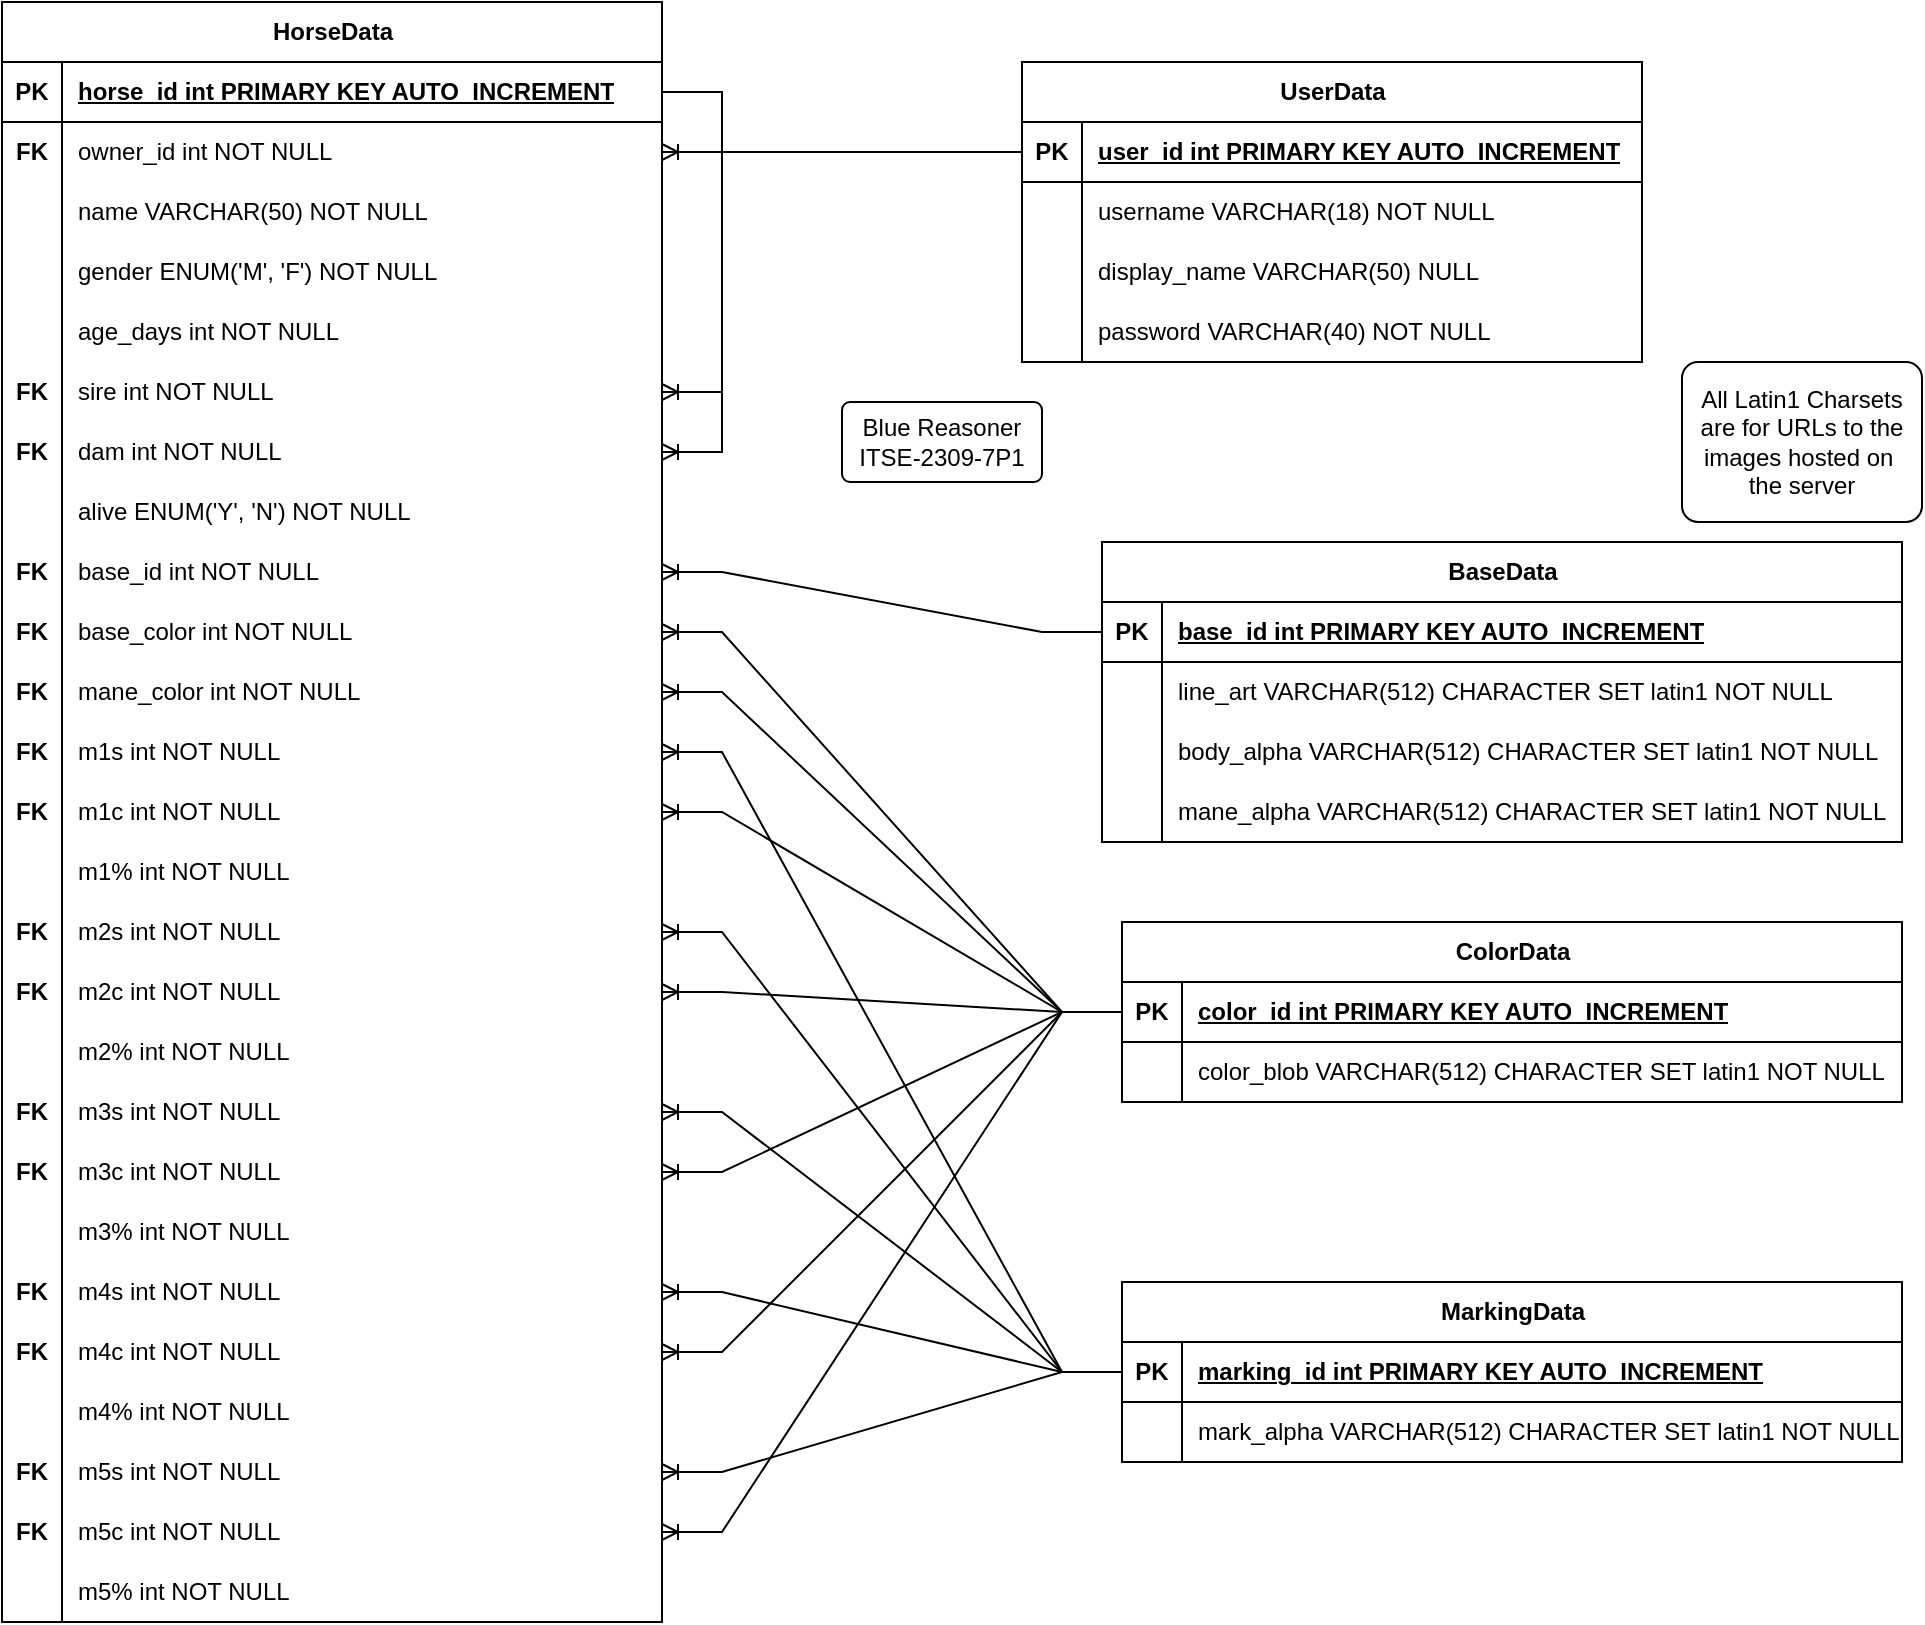 <mxfile version="26.2.10">
  <diagram id="R2lEEEUBdFMjLlhIrx00" name="Page-1">
    <mxGraphModel dx="1374" dy="1639" grid="1" gridSize="10" guides="1" tooltips="1" connect="1" arrows="1" fold="1" page="1" pageScale="1" pageWidth="1100" pageHeight="850" math="0" shadow="0" extFonts="Permanent Marker^https://fonts.googleapis.com/css?family=Permanent+Marker">
      <root>
        <mxCell id="0" />
        <mxCell id="1" parent="0" />
        <mxCell id="te6V1buCofN-hGADEPNH-1" value="UserData" style="shape=table;startSize=30;container=1;collapsible=1;childLayout=tableLayout;fixedRows=1;rowLines=0;fontStyle=1;align=center;resizeLast=1;html=1;" parent="1" vertex="1">
          <mxGeometry x="600" y="-800" width="310" height="150" as="geometry" />
        </mxCell>
        <mxCell id="te6V1buCofN-hGADEPNH-2" value="" style="shape=tableRow;horizontal=0;startSize=0;swimlaneHead=0;swimlaneBody=0;fillColor=none;collapsible=0;dropTarget=0;points=[[0,0.5],[1,0.5]];portConstraint=eastwest;top=0;left=0;right=0;bottom=1;" parent="te6V1buCofN-hGADEPNH-1" vertex="1">
          <mxGeometry y="30" width="310" height="30" as="geometry" />
        </mxCell>
        <mxCell id="te6V1buCofN-hGADEPNH-3" value="PK" style="shape=partialRectangle;connectable=0;fillColor=none;top=0;left=0;bottom=0;right=0;fontStyle=1;overflow=hidden;whiteSpace=wrap;html=1;" parent="te6V1buCofN-hGADEPNH-2" vertex="1">
          <mxGeometry width="30" height="30" as="geometry">
            <mxRectangle width="30" height="30" as="alternateBounds" />
          </mxGeometry>
        </mxCell>
        <mxCell id="te6V1buCofN-hGADEPNH-4" value="user_id int PRIMARY KEY AUTO_INCREMENT" style="shape=partialRectangle;connectable=0;fillColor=none;top=0;left=0;bottom=0;right=0;align=left;spacingLeft=6;fontStyle=5;overflow=hidden;whiteSpace=wrap;html=1;" parent="te6V1buCofN-hGADEPNH-2" vertex="1">
          <mxGeometry x="30" width="280" height="30" as="geometry">
            <mxRectangle width="280" height="30" as="alternateBounds" />
          </mxGeometry>
        </mxCell>
        <mxCell id="te6V1buCofN-hGADEPNH-8" value="" style="shape=tableRow;horizontal=0;startSize=0;swimlaneHead=0;swimlaneBody=0;fillColor=none;collapsible=0;dropTarget=0;points=[[0,0.5],[1,0.5]];portConstraint=eastwest;top=0;left=0;right=0;bottom=0;" parent="te6V1buCofN-hGADEPNH-1" vertex="1">
          <mxGeometry y="60" width="310" height="30" as="geometry" />
        </mxCell>
        <mxCell id="te6V1buCofN-hGADEPNH-9" value="" style="shape=partialRectangle;connectable=0;fillColor=none;top=0;left=0;bottom=0;right=0;editable=1;overflow=hidden;whiteSpace=wrap;html=1;" parent="te6V1buCofN-hGADEPNH-8" vertex="1">
          <mxGeometry width="30" height="30" as="geometry">
            <mxRectangle width="30" height="30" as="alternateBounds" />
          </mxGeometry>
        </mxCell>
        <mxCell id="te6V1buCofN-hGADEPNH-10" value="username VARCHAR(18) NOT NULL" style="shape=partialRectangle;connectable=0;fillColor=none;top=0;left=0;bottom=0;right=0;align=left;spacingLeft=6;overflow=hidden;whiteSpace=wrap;html=1;" parent="te6V1buCofN-hGADEPNH-8" vertex="1">
          <mxGeometry x="30" width="280" height="30" as="geometry">
            <mxRectangle width="280" height="30" as="alternateBounds" />
          </mxGeometry>
        </mxCell>
        <mxCell id="te6V1buCofN-hGADEPNH-5" value="" style="shape=tableRow;horizontal=0;startSize=0;swimlaneHead=0;swimlaneBody=0;fillColor=none;collapsible=0;dropTarget=0;points=[[0,0.5],[1,0.5]];portConstraint=eastwest;top=0;left=0;right=0;bottom=0;" parent="te6V1buCofN-hGADEPNH-1" vertex="1">
          <mxGeometry y="90" width="310" height="30" as="geometry" />
        </mxCell>
        <mxCell id="te6V1buCofN-hGADEPNH-6" value="" style="shape=partialRectangle;connectable=0;fillColor=none;top=0;left=0;bottom=0;right=0;editable=1;overflow=hidden;whiteSpace=wrap;html=1;" parent="te6V1buCofN-hGADEPNH-5" vertex="1">
          <mxGeometry width="30" height="30" as="geometry">
            <mxRectangle width="30" height="30" as="alternateBounds" />
          </mxGeometry>
        </mxCell>
        <mxCell id="te6V1buCofN-hGADEPNH-7" value="display_name VARCHAR(50) NULL" style="shape=partialRectangle;connectable=0;fillColor=none;top=0;left=0;bottom=0;right=0;align=left;spacingLeft=6;overflow=hidden;whiteSpace=wrap;html=1;" parent="te6V1buCofN-hGADEPNH-5" vertex="1">
          <mxGeometry x="30" width="280" height="30" as="geometry">
            <mxRectangle width="280" height="30" as="alternateBounds" />
          </mxGeometry>
        </mxCell>
        <mxCell id="te6V1buCofN-hGADEPNH-11" value="" style="shape=tableRow;horizontal=0;startSize=0;swimlaneHead=0;swimlaneBody=0;fillColor=none;collapsible=0;dropTarget=0;points=[[0,0.5],[1,0.5]];portConstraint=eastwest;top=0;left=0;right=0;bottom=0;" parent="te6V1buCofN-hGADEPNH-1" vertex="1">
          <mxGeometry y="120" width="310" height="30" as="geometry" />
        </mxCell>
        <mxCell id="te6V1buCofN-hGADEPNH-12" value="" style="shape=partialRectangle;connectable=0;fillColor=none;top=0;left=0;bottom=0;right=0;editable=1;overflow=hidden;whiteSpace=wrap;html=1;" parent="te6V1buCofN-hGADEPNH-11" vertex="1">
          <mxGeometry width="30" height="30" as="geometry">
            <mxRectangle width="30" height="30" as="alternateBounds" />
          </mxGeometry>
        </mxCell>
        <mxCell id="te6V1buCofN-hGADEPNH-13" value="password VARCHAR(40) NOT NULL" style="shape=partialRectangle;connectable=0;fillColor=none;top=0;left=0;bottom=0;right=0;align=left;spacingLeft=6;overflow=hidden;whiteSpace=wrap;html=1;" parent="te6V1buCofN-hGADEPNH-11" vertex="1">
          <mxGeometry x="30" width="280" height="30" as="geometry">
            <mxRectangle width="280" height="30" as="alternateBounds" />
          </mxGeometry>
        </mxCell>
        <mxCell id="Zvi6q5KNa7sPgBDBQoWv-1" value="HorseData" style="shape=table;startSize=30;container=1;collapsible=1;childLayout=tableLayout;fixedRows=1;rowLines=0;fontStyle=1;align=center;resizeLast=1;html=1;" parent="1" vertex="1">
          <mxGeometry x="90" y="-830" width="330" height="810" as="geometry" />
        </mxCell>
        <mxCell id="Zvi6q5KNa7sPgBDBQoWv-2" value="" style="shape=tableRow;horizontal=0;startSize=0;swimlaneHead=0;swimlaneBody=0;fillColor=none;collapsible=0;dropTarget=0;points=[[0,0.5],[1,0.5]];portConstraint=eastwest;top=0;left=0;right=0;bottom=1;" parent="Zvi6q5KNa7sPgBDBQoWv-1" vertex="1">
          <mxGeometry y="30" width="330" height="30" as="geometry" />
        </mxCell>
        <mxCell id="Zvi6q5KNa7sPgBDBQoWv-3" value="PK" style="shape=partialRectangle;connectable=0;fillColor=none;top=0;left=0;bottom=0;right=0;fontStyle=1;overflow=hidden;whiteSpace=wrap;html=1;" parent="Zvi6q5KNa7sPgBDBQoWv-2" vertex="1">
          <mxGeometry width="30" height="30" as="geometry">
            <mxRectangle width="30" height="30" as="alternateBounds" />
          </mxGeometry>
        </mxCell>
        <mxCell id="Zvi6q5KNa7sPgBDBQoWv-4" value="horse_id int PRIMARY KEY AUTO_INCREMENT" style="shape=partialRectangle;connectable=0;fillColor=none;top=0;left=0;bottom=0;right=0;align=left;spacingLeft=6;fontStyle=5;overflow=hidden;whiteSpace=wrap;html=1;" parent="Zvi6q5KNa7sPgBDBQoWv-2" vertex="1">
          <mxGeometry x="30" width="300" height="30" as="geometry">
            <mxRectangle width="300" height="30" as="alternateBounds" />
          </mxGeometry>
        </mxCell>
        <mxCell id="Zvi6q5KNa7sPgBDBQoWv-5" value="" style="shape=tableRow;horizontal=0;startSize=0;swimlaneHead=0;swimlaneBody=0;fillColor=none;collapsible=0;dropTarget=0;points=[[0,0.5],[1,0.5]];portConstraint=eastwest;top=0;left=0;right=0;bottom=0;" parent="Zvi6q5KNa7sPgBDBQoWv-1" vertex="1">
          <mxGeometry y="60" width="330" height="30" as="geometry" />
        </mxCell>
        <mxCell id="Zvi6q5KNa7sPgBDBQoWv-6" value="FK" style="shape=partialRectangle;connectable=0;fillColor=none;top=0;left=0;bottom=0;right=0;editable=1;overflow=hidden;whiteSpace=wrap;html=1;fontStyle=1" parent="Zvi6q5KNa7sPgBDBQoWv-5" vertex="1">
          <mxGeometry width="30" height="30" as="geometry">
            <mxRectangle width="30" height="30" as="alternateBounds" />
          </mxGeometry>
        </mxCell>
        <mxCell id="Zvi6q5KNa7sPgBDBQoWv-7" value="owner_id int NOT NULL" style="shape=partialRectangle;connectable=0;fillColor=none;top=0;left=0;bottom=0;right=0;align=left;spacingLeft=6;overflow=hidden;whiteSpace=wrap;html=1;" parent="Zvi6q5KNa7sPgBDBQoWv-5" vertex="1">
          <mxGeometry x="30" width="300" height="30" as="geometry">
            <mxRectangle width="300" height="30" as="alternateBounds" />
          </mxGeometry>
        </mxCell>
        <mxCell id="Zvi6q5KNa7sPgBDBQoWv-8" value="" style="shape=tableRow;horizontal=0;startSize=0;swimlaneHead=0;swimlaneBody=0;fillColor=none;collapsible=0;dropTarget=0;points=[[0,0.5],[1,0.5]];portConstraint=eastwest;top=0;left=0;right=0;bottom=0;" parent="Zvi6q5KNa7sPgBDBQoWv-1" vertex="1">
          <mxGeometry y="90" width="330" height="30" as="geometry" />
        </mxCell>
        <mxCell id="Zvi6q5KNa7sPgBDBQoWv-9" value="" style="shape=partialRectangle;connectable=0;fillColor=none;top=0;left=0;bottom=0;right=0;editable=1;overflow=hidden;whiteSpace=wrap;html=1;fontStyle=1" parent="Zvi6q5KNa7sPgBDBQoWv-8" vertex="1">
          <mxGeometry width="30" height="30" as="geometry">
            <mxRectangle width="30" height="30" as="alternateBounds" />
          </mxGeometry>
        </mxCell>
        <mxCell id="Zvi6q5KNa7sPgBDBQoWv-10" value="name VARCHAR(50) NOT NULL" style="shape=partialRectangle;connectable=0;fillColor=none;top=0;left=0;bottom=0;right=0;align=left;spacingLeft=6;overflow=hidden;whiteSpace=wrap;html=1;" parent="Zvi6q5KNa7sPgBDBQoWv-8" vertex="1">
          <mxGeometry x="30" width="300" height="30" as="geometry">
            <mxRectangle width="300" height="30" as="alternateBounds" />
          </mxGeometry>
        </mxCell>
        <mxCell id="Zvi6q5KNa7sPgBDBQoWv-11" value="" style="shape=tableRow;horizontal=0;startSize=0;swimlaneHead=0;swimlaneBody=0;fillColor=none;collapsible=0;dropTarget=0;points=[[0,0.5],[1,0.5]];portConstraint=eastwest;top=0;left=0;right=0;bottom=0;" parent="Zvi6q5KNa7sPgBDBQoWv-1" vertex="1">
          <mxGeometry y="120" width="330" height="30" as="geometry" />
        </mxCell>
        <mxCell id="Zvi6q5KNa7sPgBDBQoWv-12" value="" style="shape=partialRectangle;connectable=0;fillColor=none;top=0;left=0;bottom=0;right=0;editable=1;overflow=hidden;whiteSpace=wrap;html=1;fontStyle=1" parent="Zvi6q5KNa7sPgBDBQoWv-11" vertex="1">
          <mxGeometry width="30" height="30" as="geometry">
            <mxRectangle width="30" height="30" as="alternateBounds" />
          </mxGeometry>
        </mxCell>
        <mxCell id="Zvi6q5KNa7sPgBDBQoWv-13" value="gender ENUM(&#39;M&#39;, &#39;F&#39;) NOT NULL" style="shape=partialRectangle;connectable=0;fillColor=none;top=0;left=0;bottom=0;right=0;align=left;spacingLeft=6;overflow=hidden;whiteSpace=wrap;html=1;" parent="Zvi6q5KNa7sPgBDBQoWv-11" vertex="1">
          <mxGeometry x="30" width="300" height="30" as="geometry">
            <mxRectangle width="300" height="30" as="alternateBounds" />
          </mxGeometry>
        </mxCell>
        <mxCell id="Zvi6q5KNa7sPgBDBQoWv-67" value="" style="shape=tableRow;horizontal=0;startSize=0;swimlaneHead=0;swimlaneBody=0;fillColor=none;collapsible=0;dropTarget=0;points=[[0,0.5],[1,0.5]];portConstraint=eastwest;top=0;left=0;right=0;bottom=0;" parent="Zvi6q5KNa7sPgBDBQoWv-1" vertex="1">
          <mxGeometry y="150" width="330" height="30" as="geometry" />
        </mxCell>
        <mxCell id="Zvi6q5KNa7sPgBDBQoWv-68" value="" style="shape=partialRectangle;connectable=0;fillColor=none;top=0;left=0;bottom=0;right=0;editable=1;overflow=hidden;whiteSpace=wrap;html=1;fontStyle=1" parent="Zvi6q5KNa7sPgBDBQoWv-67" vertex="1">
          <mxGeometry width="30" height="30" as="geometry">
            <mxRectangle width="30" height="30" as="alternateBounds" />
          </mxGeometry>
        </mxCell>
        <mxCell id="Zvi6q5KNa7sPgBDBQoWv-69" value="age_days int NOT NULL" style="shape=partialRectangle;connectable=0;fillColor=none;top=0;left=0;bottom=0;right=0;align=left;spacingLeft=6;overflow=hidden;whiteSpace=wrap;html=1;" parent="Zvi6q5KNa7sPgBDBQoWv-67" vertex="1">
          <mxGeometry x="30" width="300" height="30" as="geometry">
            <mxRectangle width="300" height="30" as="alternateBounds" />
          </mxGeometry>
        </mxCell>
        <mxCell id="Zvi6q5KNa7sPgBDBQoWv-70" value="" style="shape=tableRow;horizontal=0;startSize=0;swimlaneHead=0;swimlaneBody=0;fillColor=none;collapsible=0;dropTarget=0;points=[[0,0.5],[1,0.5]];portConstraint=eastwest;top=0;left=0;right=0;bottom=0;" parent="Zvi6q5KNa7sPgBDBQoWv-1" vertex="1">
          <mxGeometry y="180" width="330" height="30" as="geometry" />
        </mxCell>
        <mxCell id="Zvi6q5KNa7sPgBDBQoWv-71" value="FK" style="shape=partialRectangle;connectable=0;fillColor=none;top=0;left=0;bottom=0;right=0;editable=1;overflow=hidden;whiteSpace=wrap;html=1;fontStyle=1" parent="Zvi6q5KNa7sPgBDBQoWv-70" vertex="1">
          <mxGeometry width="30" height="30" as="geometry">
            <mxRectangle width="30" height="30" as="alternateBounds" />
          </mxGeometry>
        </mxCell>
        <mxCell id="Zvi6q5KNa7sPgBDBQoWv-72" value="sire int NOT NULL" style="shape=partialRectangle;connectable=0;fillColor=none;top=0;left=0;bottom=0;right=0;align=left;spacingLeft=6;overflow=hidden;whiteSpace=wrap;html=1;" parent="Zvi6q5KNa7sPgBDBQoWv-70" vertex="1">
          <mxGeometry x="30" width="300" height="30" as="geometry">
            <mxRectangle width="300" height="30" as="alternateBounds" />
          </mxGeometry>
        </mxCell>
        <mxCell id="Zvi6q5KNa7sPgBDBQoWv-73" value="" style="shape=tableRow;horizontal=0;startSize=0;swimlaneHead=0;swimlaneBody=0;fillColor=none;collapsible=0;dropTarget=0;points=[[0,0.5],[1,0.5]];portConstraint=eastwest;top=0;left=0;right=0;bottom=0;" parent="Zvi6q5KNa7sPgBDBQoWv-1" vertex="1">
          <mxGeometry y="210" width="330" height="30" as="geometry" />
        </mxCell>
        <mxCell id="Zvi6q5KNa7sPgBDBQoWv-74" value="FK" style="shape=partialRectangle;connectable=0;fillColor=none;top=0;left=0;bottom=0;right=0;editable=1;overflow=hidden;whiteSpace=wrap;html=1;fontStyle=1" parent="Zvi6q5KNa7sPgBDBQoWv-73" vertex="1">
          <mxGeometry width="30" height="30" as="geometry">
            <mxRectangle width="30" height="30" as="alternateBounds" />
          </mxGeometry>
        </mxCell>
        <mxCell id="Zvi6q5KNa7sPgBDBQoWv-75" value="dam int NOT NULL" style="shape=partialRectangle;connectable=0;fillColor=none;top=0;left=0;bottom=0;right=0;align=left;spacingLeft=6;overflow=hidden;whiteSpace=wrap;html=1;" parent="Zvi6q5KNa7sPgBDBQoWv-73" vertex="1">
          <mxGeometry x="30" width="300" height="30" as="geometry">
            <mxRectangle width="300" height="30" as="alternateBounds" />
          </mxGeometry>
        </mxCell>
        <mxCell id="Zvi6q5KNa7sPgBDBQoWv-76" value="" style="shape=tableRow;horizontal=0;startSize=0;swimlaneHead=0;swimlaneBody=0;fillColor=none;collapsible=0;dropTarget=0;points=[[0,0.5],[1,0.5]];portConstraint=eastwest;top=0;left=0;right=0;bottom=0;" parent="Zvi6q5KNa7sPgBDBQoWv-1" vertex="1">
          <mxGeometry y="240" width="330" height="30" as="geometry" />
        </mxCell>
        <mxCell id="Zvi6q5KNa7sPgBDBQoWv-77" value="" style="shape=partialRectangle;connectable=0;fillColor=none;top=0;left=0;bottom=0;right=0;editable=1;overflow=hidden;whiteSpace=wrap;html=1;fontStyle=1" parent="Zvi6q5KNa7sPgBDBQoWv-76" vertex="1">
          <mxGeometry width="30" height="30" as="geometry">
            <mxRectangle width="30" height="30" as="alternateBounds" />
          </mxGeometry>
        </mxCell>
        <mxCell id="Zvi6q5KNa7sPgBDBQoWv-78" value="alive ENUM(&#39;Y&#39;, &#39;N&#39;) NOT NULL" style="shape=partialRectangle;connectable=0;fillColor=none;top=0;left=0;bottom=0;right=0;align=left;spacingLeft=6;overflow=hidden;whiteSpace=wrap;html=1;" parent="Zvi6q5KNa7sPgBDBQoWv-76" vertex="1">
          <mxGeometry x="30" width="300" height="30" as="geometry">
            <mxRectangle width="300" height="30" as="alternateBounds" />
          </mxGeometry>
        </mxCell>
        <mxCell id="Zvi6q5KNa7sPgBDBQoWv-79" value="" style="shape=tableRow;horizontal=0;startSize=0;swimlaneHead=0;swimlaneBody=0;fillColor=none;collapsible=0;dropTarget=0;points=[[0,0.5],[1,0.5]];portConstraint=eastwest;top=0;left=0;right=0;bottom=0;" parent="Zvi6q5KNa7sPgBDBQoWv-1" vertex="1">
          <mxGeometry y="270" width="330" height="30" as="geometry" />
        </mxCell>
        <mxCell id="Zvi6q5KNa7sPgBDBQoWv-80" value="FK" style="shape=partialRectangle;connectable=0;fillColor=none;top=0;left=0;bottom=0;right=0;editable=1;overflow=hidden;whiteSpace=wrap;html=1;fontStyle=1" parent="Zvi6q5KNa7sPgBDBQoWv-79" vertex="1">
          <mxGeometry width="30" height="30" as="geometry">
            <mxRectangle width="30" height="30" as="alternateBounds" />
          </mxGeometry>
        </mxCell>
        <mxCell id="Zvi6q5KNa7sPgBDBQoWv-81" value="base_id int NOT NULL" style="shape=partialRectangle;connectable=0;fillColor=none;top=0;left=0;bottom=0;right=0;align=left;spacingLeft=6;overflow=hidden;whiteSpace=wrap;html=1;" parent="Zvi6q5KNa7sPgBDBQoWv-79" vertex="1">
          <mxGeometry x="30" width="300" height="30" as="geometry">
            <mxRectangle width="300" height="30" as="alternateBounds" />
          </mxGeometry>
        </mxCell>
        <mxCell id="Zvi6q5KNa7sPgBDBQoWv-82" value="" style="shape=tableRow;horizontal=0;startSize=0;swimlaneHead=0;swimlaneBody=0;fillColor=none;collapsible=0;dropTarget=0;points=[[0,0.5],[1,0.5]];portConstraint=eastwest;top=0;left=0;right=0;bottom=0;" parent="Zvi6q5KNa7sPgBDBQoWv-1" vertex="1">
          <mxGeometry y="300" width="330" height="30" as="geometry" />
        </mxCell>
        <mxCell id="Zvi6q5KNa7sPgBDBQoWv-83" value="FK" style="shape=partialRectangle;connectable=0;fillColor=none;top=0;left=0;bottom=0;right=0;editable=1;overflow=hidden;whiteSpace=wrap;html=1;fontStyle=1" parent="Zvi6q5KNa7sPgBDBQoWv-82" vertex="1">
          <mxGeometry width="30" height="30" as="geometry">
            <mxRectangle width="30" height="30" as="alternateBounds" />
          </mxGeometry>
        </mxCell>
        <mxCell id="Zvi6q5KNa7sPgBDBQoWv-84" value="base_color int NOT NULL" style="shape=partialRectangle;connectable=0;fillColor=none;top=0;left=0;bottom=0;right=0;align=left;spacingLeft=6;overflow=hidden;whiteSpace=wrap;html=1;" parent="Zvi6q5KNa7sPgBDBQoWv-82" vertex="1">
          <mxGeometry x="30" width="300" height="30" as="geometry">
            <mxRectangle width="300" height="30" as="alternateBounds" />
          </mxGeometry>
        </mxCell>
        <mxCell id="Zvi6q5KNa7sPgBDBQoWv-85" value="" style="shape=tableRow;horizontal=0;startSize=0;swimlaneHead=0;swimlaneBody=0;fillColor=none;collapsible=0;dropTarget=0;points=[[0,0.5],[1,0.5]];portConstraint=eastwest;top=0;left=0;right=0;bottom=0;" parent="Zvi6q5KNa7sPgBDBQoWv-1" vertex="1">
          <mxGeometry y="330" width="330" height="30" as="geometry" />
        </mxCell>
        <mxCell id="Zvi6q5KNa7sPgBDBQoWv-86" value="FK" style="shape=partialRectangle;connectable=0;fillColor=none;top=0;left=0;bottom=0;right=0;editable=1;overflow=hidden;whiteSpace=wrap;html=1;fontStyle=1" parent="Zvi6q5KNa7sPgBDBQoWv-85" vertex="1">
          <mxGeometry width="30" height="30" as="geometry">
            <mxRectangle width="30" height="30" as="alternateBounds" />
          </mxGeometry>
        </mxCell>
        <mxCell id="Zvi6q5KNa7sPgBDBQoWv-87" value="mane_color int NOT NULL" style="shape=partialRectangle;connectable=0;fillColor=none;top=0;left=0;bottom=0;right=0;align=left;spacingLeft=6;overflow=hidden;whiteSpace=wrap;html=1;" parent="Zvi6q5KNa7sPgBDBQoWv-85" vertex="1">
          <mxGeometry x="30" width="300" height="30" as="geometry">
            <mxRectangle width="300" height="30" as="alternateBounds" />
          </mxGeometry>
        </mxCell>
        <mxCell id="Zvi6q5KNa7sPgBDBQoWv-88" value="" style="shape=tableRow;horizontal=0;startSize=0;swimlaneHead=0;swimlaneBody=0;fillColor=none;collapsible=0;dropTarget=0;points=[[0,0.5],[1,0.5]];portConstraint=eastwest;top=0;left=0;right=0;bottom=0;" parent="Zvi6q5KNa7sPgBDBQoWv-1" vertex="1">
          <mxGeometry y="360" width="330" height="30" as="geometry" />
        </mxCell>
        <mxCell id="Zvi6q5KNa7sPgBDBQoWv-89" value="FK" style="shape=partialRectangle;connectable=0;fillColor=none;top=0;left=0;bottom=0;right=0;editable=1;overflow=hidden;whiteSpace=wrap;html=1;fontStyle=1" parent="Zvi6q5KNa7sPgBDBQoWv-88" vertex="1">
          <mxGeometry width="30" height="30" as="geometry">
            <mxRectangle width="30" height="30" as="alternateBounds" />
          </mxGeometry>
        </mxCell>
        <mxCell id="Zvi6q5KNa7sPgBDBQoWv-90" value="m1s int NOT NULL" style="shape=partialRectangle;connectable=0;fillColor=none;top=0;left=0;bottom=0;right=0;align=left;spacingLeft=6;overflow=hidden;whiteSpace=wrap;html=1;" parent="Zvi6q5KNa7sPgBDBQoWv-88" vertex="1">
          <mxGeometry x="30" width="300" height="30" as="geometry">
            <mxRectangle width="300" height="30" as="alternateBounds" />
          </mxGeometry>
        </mxCell>
        <mxCell id="Zvi6q5KNa7sPgBDBQoWv-91" value="" style="shape=tableRow;horizontal=0;startSize=0;swimlaneHead=0;swimlaneBody=0;fillColor=none;collapsible=0;dropTarget=0;points=[[0,0.5],[1,0.5]];portConstraint=eastwest;top=0;left=0;right=0;bottom=0;" parent="Zvi6q5KNa7sPgBDBQoWv-1" vertex="1">
          <mxGeometry y="390" width="330" height="30" as="geometry" />
        </mxCell>
        <mxCell id="Zvi6q5KNa7sPgBDBQoWv-92" value="FK" style="shape=partialRectangle;connectable=0;fillColor=none;top=0;left=0;bottom=0;right=0;editable=1;overflow=hidden;whiteSpace=wrap;html=1;fontStyle=1" parent="Zvi6q5KNa7sPgBDBQoWv-91" vertex="1">
          <mxGeometry width="30" height="30" as="geometry">
            <mxRectangle width="30" height="30" as="alternateBounds" />
          </mxGeometry>
        </mxCell>
        <mxCell id="Zvi6q5KNa7sPgBDBQoWv-93" value="m1c int NOT NULL" style="shape=partialRectangle;connectable=0;fillColor=none;top=0;left=0;bottom=0;right=0;align=left;spacingLeft=6;overflow=hidden;whiteSpace=wrap;html=1;" parent="Zvi6q5KNa7sPgBDBQoWv-91" vertex="1">
          <mxGeometry x="30" width="300" height="30" as="geometry">
            <mxRectangle width="300" height="30" as="alternateBounds" />
          </mxGeometry>
        </mxCell>
        <mxCell id="Zvi6q5KNa7sPgBDBQoWv-94" value="" style="shape=tableRow;horizontal=0;startSize=0;swimlaneHead=0;swimlaneBody=0;fillColor=none;collapsible=0;dropTarget=0;points=[[0,0.5],[1,0.5]];portConstraint=eastwest;top=0;left=0;right=0;bottom=0;" parent="Zvi6q5KNa7sPgBDBQoWv-1" vertex="1">
          <mxGeometry y="420" width="330" height="30" as="geometry" />
        </mxCell>
        <mxCell id="Zvi6q5KNa7sPgBDBQoWv-95" value="" style="shape=partialRectangle;connectable=0;fillColor=none;top=0;left=0;bottom=0;right=0;editable=1;overflow=hidden;whiteSpace=wrap;html=1;fontStyle=1" parent="Zvi6q5KNa7sPgBDBQoWv-94" vertex="1">
          <mxGeometry width="30" height="30" as="geometry">
            <mxRectangle width="30" height="30" as="alternateBounds" />
          </mxGeometry>
        </mxCell>
        <mxCell id="Zvi6q5KNa7sPgBDBQoWv-96" value="m1% int NOT NULL" style="shape=partialRectangle;connectable=0;fillColor=none;top=0;left=0;bottom=0;right=0;align=left;spacingLeft=6;overflow=hidden;whiteSpace=wrap;html=1;" parent="Zvi6q5KNa7sPgBDBQoWv-94" vertex="1">
          <mxGeometry x="30" width="300" height="30" as="geometry">
            <mxRectangle width="300" height="30" as="alternateBounds" />
          </mxGeometry>
        </mxCell>
        <mxCell id="Zvi6q5KNa7sPgBDBQoWv-97" value="" style="shape=tableRow;horizontal=0;startSize=0;swimlaneHead=0;swimlaneBody=0;fillColor=none;collapsible=0;dropTarget=0;points=[[0,0.5],[1,0.5]];portConstraint=eastwest;top=0;left=0;right=0;bottom=0;" parent="Zvi6q5KNa7sPgBDBQoWv-1" vertex="1">
          <mxGeometry y="450" width="330" height="30" as="geometry" />
        </mxCell>
        <mxCell id="Zvi6q5KNa7sPgBDBQoWv-98" value="FK" style="shape=partialRectangle;connectable=0;fillColor=none;top=0;left=0;bottom=0;right=0;editable=1;overflow=hidden;whiteSpace=wrap;html=1;fontStyle=1" parent="Zvi6q5KNa7sPgBDBQoWv-97" vertex="1">
          <mxGeometry width="30" height="30" as="geometry">
            <mxRectangle width="30" height="30" as="alternateBounds" />
          </mxGeometry>
        </mxCell>
        <mxCell id="Zvi6q5KNa7sPgBDBQoWv-99" value="m2s int NOT NULL" style="shape=partialRectangle;connectable=0;fillColor=none;top=0;left=0;bottom=0;right=0;align=left;spacingLeft=6;overflow=hidden;whiteSpace=wrap;html=1;" parent="Zvi6q5KNa7sPgBDBQoWv-97" vertex="1">
          <mxGeometry x="30" width="300" height="30" as="geometry">
            <mxRectangle width="300" height="30" as="alternateBounds" />
          </mxGeometry>
        </mxCell>
        <mxCell id="Zvi6q5KNa7sPgBDBQoWv-100" value="" style="shape=tableRow;horizontal=0;startSize=0;swimlaneHead=0;swimlaneBody=0;fillColor=none;collapsible=0;dropTarget=0;points=[[0,0.5],[1,0.5]];portConstraint=eastwest;top=0;left=0;right=0;bottom=0;" parent="Zvi6q5KNa7sPgBDBQoWv-1" vertex="1">
          <mxGeometry y="480" width="330" height="30" as="geometry" />
        </mxCell>
        <mxCell id="Zvi6q5KNa7sPgBDBQoWv-101" value="FK" style="shape=partialRectangle;connectable=0;fillColor=none;top=0;left=0;bottom=0;right=0;editable=1;overflow=hidden;whiteSpace=wrap;html=1;fontStyle=1" parent="Zvi6q5KNa7sPgBDBQoWv-100" vertex="1">
          <mxGeometry width="30" height="30" as="geometry">
            <mxRectangle width="30" height="30" as="alternateBounds" />
          </mxGeometry>
        </mxCell>
        <mxCell id="Zvi6q5KNa7sPgBDBQoWv-102" value="m2c int NOT NULL" style="shape=partialRectangle;connectable=0;fillColor=none;top=0;left=0;bottom=0;right=0;align=left;spacingLeft=6;overflow=hidden;whiteSpace=wrap;html=1;" parent="Zvi6q5KNa7sPgBDBQoWv-100" vertex="1">
          <mxGeometry x="30" width="300" height="30" as="geometry">
            <mxRectangle width="300" height="30" as="alternateBounds" />
          </mxGeometry>
        </mxCell>
        <mxCell id="Zvi6q5KNa7sPgBDBQoWv-103" value="" style="shape=tableRow;horizontal=0;startSize=0;swimlaneHead=0;swimlaneBody=0;fillColor=none;collapsible=0;dropTarget=0;points=[[0,0.5],[1,0.5]];portConstraint=eastwest;top=0;left=0;right=0;bottom=0;" parent="Zvi6q5KNa7sPgBDBQoWv-1" vertex="1">
          <mxGeometry y="510" width="330" height="30" as="geometry" />
        </mxCell>
        <mxCell id="Zvi6q5KNa7sPgBDBQoWv-104" value="" style="shape=partialRectangle;connectable=0;fillColor=none;top=0;left=0;bottom=0;right=0;editable=1;overflow=hidden;whiteSpace=wrap;html=1;fontStyle=1" parent="Zvi6q5KNa7sPgBDBQoWv-103" vertex="1">
          <mxGeometry width="30" height="30" as="geometry">
            <mxRectangle width="30" height="30" as="alternateBounds" />
          </mxGeometry>
        </mxCell>
        <mxCell id="Zvi6q5KNa7sPgBDBQoWv-105" value="m2% int NOT NULL" style="shape=partialRectangle;connectable=0;fillColor=none;top=0;left=0;bottom=0;right=0;align=left;spacingLeft=6;overflow=hidden;whiteSpace=wrap;html=1;" parent="Zvi6q5KNa7sPgBDBQoWv-103" vertex="1">
          <mxGeometry x="30" width="300" height="30" as="geometry">
            <mxRectangle width="300" height="30" as="alternateBounds" />
          </mxGeometry>
        </mxCell>
        <mxCell id="Zvi6q5KNa7sPgBDBQoWv-112" value="" style="shape=tableRow;horizontal=0;startSize=0;swimlaneHead=0;swimlaneBody=0;fillColor=none;collapsible=0;dropTarget=0;points=[[0,0.5],[1,0.5]];portConstraint=eastwest;top=0;left=0;right=0;bottom=0;" parent="Zvi6q5KNa7sPgBDBQoWv-1" vertex="1">
          <mxGeometry y="540" width="330" height="30" as="geometry" />
        </mxCell>
        <mxCell id="Zvi6q5KNa7sPgBDBQoWv-113" value="FK" style="shape=partialRectangle;connectable=0;fillColor=none;top=0;left=0;bottom=0;right=0;editable=1;overflow=hidden;whiteSpace=wrap;html=1;fontStyle=1" parent="Zvi6q5KNa7sPgBDBQoWv-112" vertex="1">
          <mxGeometry width="30" height="30" as="geometry">
            <mxRectangle width="30" height="30" as="alternateBounds" />
          </mxGeometry>
        </mxCell>
        <mxCell id="Zvi6q5KNa7sPgBDBQoWv-114" value="m3s int NOT NULL" style="shape=partialRectangle;connectable=0;fillColor=none;top=0;left=0;bottom=0;right=0;align=left;spacingLeft=6;overflow=hidden;whiteSpace=wrap;html=1;" parent="Zvi6q5KNa7sPgBDBQoWv-112" vertex="1">
          <mxGeometry x="30" width="300" height="30" as="geometry">
            <mxRectangle width="300" height="30" as="alternateBounds" />
          </mxGeometry>
        </mxCell>
        <mxCell id="Zvi6q5KNa7sPgBDBQoWv-115" value="" style="shape=tableRow;horizontal=0;startSize=0;swimlaneHead=0;swimlaneBody=0;fillColor=none;collapsible=0;dropTarget=0;points=[[0,0.5],[1,0.5]];portConstraint=eastwest;top=0;left=0;right=0;bottom=0;" parent="Zvi6q5KNa7sPgBDBQoWv-1" vertex="1">
          <mxGeometry y="570" width="330" height="30" as="geometry" />
        </mxCell>
        <mxCell id="Zvi6q5KNa7sPgBDBQoWv-116" value="FK" style="shape=partialRectangle;connectable=0;fillColor=none;top=0;left=0;bottom=0;right=0;editable=1;overflow=hidden;whiteSpace=wrap;html=1;fontStyle=1" parent="Zvi6q5KNa7sPgBDBQoWv-115" vertex="1">
          <mxGeometry width="30" height="30" as="geometry">
            <mxRectangle width="30" height="30" as="alternateBounds" />
          </mxGeometry>
        </mxCell>
        <mxCell id="Zvi6q5KNa7sPgBDBQoWv-117" value="m3c int NOT NULL" style="shape=partialRectangle;connectable=0;fillColor=none;top=0;left=0;bottom=0;right=0;align=left;spacingLeft=6;overflow=hidden;whiteSpace=wrap;html=1;" parent="Zvi6q5KNa7sPgBDBQoWv-115" vertex="1">
          <mxGeometry x="30" width="300" height="30" as="geometry">
            <mxRectangle width="300" height="30" as="alternateBounds" />
          </mxGeometry>
        </mxCell>
        <mxCell id="Zvi6q5KNa7sPgBDBQoWv-118" value="" style="shape=tableRow;horizontal=0;startSize=0;swimlaneHead=0;swimlaneBody=0;fillColor=none;collapsible=0;dropTarget=0;points=[[0,0.5],[1,0.5]];portConstraint=eastwest;top=0;left=0;right=0;bottom=0;" parent="Zvi6q5KNa7sPgBDBQoWv-1" vertex="1">
          <mxGeometry y="600" width="330" height="30" as="geometry" />
        </mxCell>
        <mxCell id="Zvi6q5KNa7sPgBDBQoWv-119" value="" style="shape=partialRectangle;connectable=0;fillColor=none;top=0;left=0;bottom=0;right=0;editable=1;overflow=hidden;whiteSpace=wrap;html=1;fontStyle=1" parent="Zvi6q5KNa7sPgBDBQoWv-118" vertex="1">
          <mxGeometry width="30" height="30" as="geometry">
            <mxRectangle width="30" height="30" as="alternateBounds" />
          </mxGeometry>
        </mxCell>
        <mxCell id="Zvi6q5KNa7sPgBDBQoWv-120" value="m3% int NOT NULL" style="shape=partialRectangle;connectable=0;fillColor=none;top=0;left=0;bottom=0;right=0;align=left;spacingLeft=6;overflow=hidden;whiteSpace=wrap;html=1;" parent="Zvi6q5KNa7sPgBDBQoWv-118" vertex="1">
          <mxGeometry x="30" width="300" height="30" as="geometry">
            <mxRectangle width="300" height="30" as="alternateBounds" />
          </mxGeometry>
        </mxCell>
        <mxCell id="Zvi6q5KNa7sPgBDBQoWv-121" value="" style="shape=tableRow;horizontal=0;startSize=0;swimlaneHead=0;swimlaneBody=0;fillColor=none;collapsible=0;dropTarget=0;points=[[0,0.5],[1,0.5]];portConstraint=eastwest;top=0;left=0;right=0;bottom=0;" parent="Zvi6q5KNa7sPgBDBQoWv-1" vertex="1">
          <mxGeometry y="630" width="330" height="30" as="geometry" />
        </mxCell>
        <mxCell id="Zvi6q5KNa7sPgBDBQoWv-122" value="FK" style="shape=partialRectangle;connectable=0;fillColor=none;top=0;left=0;bottom=0;right=0;editable=1;overflow=hidden;whiteSpace=wrap;html=1;fontStyle=1" parent="Zvi6q5KNa7sPgBDBQoWv-121" vertex="1">
          <mxGeometry width="30" height="30" as="geometry">
            <mxRectangle width="30" height="30" as="alternateBounds" />
          </mxGeometry>
        </mxCell>
        <mxCell id="Zvi6q5KNa7sPgBDBQoWv-123" value="m4s int NOT NULL" style="shape=partialRectangle;connectable=0;fillColor=none;top=0;left=0;bottom=0;right=0;align=left;spacingLeft=6;overflow=hidden;whiteSpace=wrap;html=1;" parent="Zvi6q5KNa7sPgBDBQoWv-121" vertex="1">
          <mxGeometry x="30" width="300" height="30" as="geometry">
            <mxRectangle width="300" height="30" as="alternateBounds" />
          </mxGeometry>
        </mxCell>
        <mxCell id="Zvi6q5KNa7sPgBDBQoWv-124" value="" style="shape=tableRow;horizontal=0;startSize=0;swimlaneHead=0;swimlaneBody=0;fillColor=none;collapsible=0;dropTarget=0;points=[[0,0.5],[1,0.5]];portConstraint=eastwest;top=0;left=0;right=0;bottom=0;" parent="Zvi6q5KNa7sPgBDBQoWv-1" vertex="1">
          <mxGeometry y="660" width="330" height="30" as="geometry" />
        </mxCell>
        <mxCell id="Zvi6q5KNa7sPgBDBQoWv-125" value="FK" style="shape=partialRectangle;connectable=0;fillColor=none;top=0;left=0;bottom=0;right=0;editable=1;overflow=hidden;whiteSpace=wrap;html=1;fontStyle=1" parent="Zvi6q5KNa7sPgBDBQoWv-124" vertex="1">
          <mxGeometry width="30" height="30" as="geometry">
            <mxRectangle width="30" height="30" as="alternateBounds" />
          </mxGeometry>
        </mxCell>
        <mxCell id="Zvi6q5KNa7sPgBDBQoWv-126" value="m4c int NOT NULL" style="shape=partialRectangle;connectable=0;fillColor=none;top=0;left=0;bottom=0;right=0;align=left;spacingLeft=6;overflow=hidden;whiteSpace=wrap;html=1;" parent="Zvi6q5KNa7sPgBDBQoWv-124" vertex="1">
          <mxGeometry x="30" width="300" height="30" as="geometry">
            <mxRectangle width="300" height="30" as="alternateBounds" />
          </mxGeometry>
        </mxCell>
        <mxCell id="Zvi6q5KNa7sPgBDBQoWv-127" value="" style="shape=tableRow;horizontal=0;startSize=0;swimlaneHead=0;swimlaneBody=0;fillColor=none;collapsible=0;dropTarget=0;points=[[0,0.5],[1,0.5]];portConstraint=eastwest;top=0;left=0;right=0;bottom=0;" parent="Zvi6q5KNa7sPgBDBQoWv-1" vertex="1">
          <mxGeometry y="690" width="330" height="30" as="geometry" />
        </mxCell>
        <mxCell id="Zvi6q5KNa7sPgBDBQoWv-128" value="" style="shape=partialRectangle;connectable=0;fillColor=none;top=0;left=0;bottom=0;right=0;editable=1;overflow=hidden;whiteSpace=wrap;html=1;fontStyle=1" parent="Zvi6q5KNa7sPgBDBQoWv-127" vertex="1">
          <mxGeometry width="30" height="30" as="geometry">
            <mxRectangle width="30" height="30" as="alternateBounds" />
          </mxGeometry>
        </mxCell>
        <mxCell id="Zvi6q5KNa7sPgBDBQoWv-129" value="m4% int NOT NULL" style="shape=partialRectangle;connectable=0;fillColor=none;top=0;left=0;bottom=0;right=0;align=left;spacingLeft=6;overflow=hidden;whiteSpace=wrap;html=1;" parent="Zvi6q5KNa7sPgBDBQoWv-127" vertex="1">
          <mxGeometry x="30" width="300" height="30" as="geometry">
            <mxRectangle width="300" height="30" as="alternateBounds" />
          </mxGeometry>
        </mxCell>
        <mxCell id="Zvi6q5KNa7sPgBDBQoWv-130" value="" style="shape=tableRow;horizontal=0;startSize=0;swimlaneHead=0;swimlaneBody=0;fillColor=none;collapsible=0;dropTarget=0;points=[[0,0.5],[1,0.5]];portConstraint=eastwest;top=0;left=0;right=0;bottom=0;" parent="Zvi6q5KNa7sPgBDBQoWv-1" vertex="1">
          <mxGeometry y="720" width="330" height="30" as="geometry" />
        </mxCell>
        <mxCell id="Zvi6q5KNa7sPgBDBQoWv-131" value="FK" style="shape=partialRectangle;connectable=0;fillColor=none;top=0;left=0;bottom=0;right=0;editable=1;overflow=hidden;whiteSpace=wrap;html=1;fontStyle=1" parent="Zvi6q5KNa7sPgBDBQoWv-130" vertex="1">
          <mxGeometry width="30" height="30" as="geometry">
            <mxRectangle width="30" height="30" as="alternateBounds" />
          </mxGeometry>
        </mxCell>
        <mxCell id="Zvi6q5KNa7sPgBDBQoWv-132" value="m5s int NOT NULL" style="shape=partialRectangle;connectable=0;fillColor=none;top=0;left=0;bottom=0;right=0;align=left;spacingLeft=6;overflow=hidden;whiteSpace=wrap;html=1;" parent="Zvi6q5KNa7sPgBDBQoWv-130" vertex="1">
          <mxGeometry x="30" width="300" height="30" as="geometry">
            <mxRectangle width="300" height="30" as="alternateBounds" />
          </mxGeometry>
        </mxCell>
        <mxCell id="Zvi6q5KNa7sPgBDBQoWv-133" value="" style="shape=tableRow;horizontal=0;startSize=0;swimlaneHead=0;swimlaneBody=0;fillColor=none;collapsible=0;dropTarget=0;points=[[0,0.5],[1,0.5]];portConstraint=eastwest;top=0;left=0;right=0;bottom=0;" parent="Zvi6q5KNa7sPgBDBQoWv-1" vertex="1">
          <mxGeometry y="750" width="330" height="30" as="geometry" />
        </mxCell>
        <mxCell id="Zvi6q5KNa7sPgBDBQoWv-134" value="FK" style="shape=partialRectangle;connectable=0;fillColor=none;top=0;left=0;bottom=0;right=0;editable=1;overflow=hidden;whiteSpace=wrap;html=1;fontStyle=1" parent="Zvi6q5KNa7sPgBDBQoWv-133" vertex="1">
          <mxGeometry width="30" height="30" as="geometry">
            <mxRectangle width="30" height="30" as="alternateBounds" />
          </mxGeometry>
        </mxCell>
        <mxCell id="Zvi6q5KNa7sPgBDBQoWv-135" value="m5c int NOT NULL" style="shape=partialRectangle;connectable=0;fillColor=none;top=0;left=0;bottom=0;right=0;align=left;spacingLeft=6;overflow=hidden;whiteSpace=wrap;html=1;" parent="Zvi6q5KNa7sPgBDBQoWv-133" vertex="1">
          <mxGeometry x="30" width="300" height="30" as="geometry">
            <mxRectangle width="300" height="30" as="alternateBounds" />
          </mxGeometry>
        </mxCell>
        <mxCell id="Zvi6q5KNa7sPgBDBQoWv-136" value="" style="shape=tableRow;horizontal=0;startSize=0;swimlaneHead=0;swimlaneBody=0;fillColor=none;collapsible=0;dropTarget=0;points=[[0,0.5],[1,0.5]];portConstraint=eastwest;top=0;left=0;right=0;bottom=0;" parent="Zvi6q5KNa7sPgBDBQoWv-1" vertex="1">
          <mxGeometry y="780" width="330" height="30" as="geometry" />
        </mxCell>
        <mxCell id="Zvi6q5KNa7sPgBDBQoWv-137" value="" style="shape=partialRectangle;connectable=0;fillColor=none;top=0;left=0;bottom=0;right=0;editable=1;overflow=hidden;whiteSpace=wrap;html=1;fontStyle=1" parent="Zvi6q5KNa7sPgBDBQoWv-136" vertex="1">
          <mxGeometry width="30" height="30" as="geometry">
            <mxRectangle width="30" height="30" as="alternateBounds" />
          </mxGeometry>
        </mxCell>
        <mxCell id="Zvi6q5KNa7sPgBDBQoWv-138" value="m5% int NOT NULL" style="shape=partialRectangle;connectable=0;fillColor=none;top=0;left=0;bottom=0;right=0;align=left;spacingLeft=6;overflow=hidden;whiteSpace=wrap;html=1;" parent="Zvi6q5KNa7sPgBDBQoWv-136" vertex="1">
          <mxGeometry x="30" width="300" height="30" as="geometry">
            <mxRectangle width="300" height="30" as="alternateBounds" />
          </mxGeometry>
        </mxCell>
        <mxCell id="Zvi6q5KNa7sPgBDBQoWv-144" value="" style="edgeStyle=entityRelationEdgeStyle;fontSize=12;html=1;endArrow=ERoneToMany;rounded=0;fillColor=light-dark(transparent,#FF3399);strokeColor=light-dark(#000000,#66FF66);" parent="Zvi6q5KNa7sPgBDBQoWv-1" source="Zvi6q5KNa7sPgBDBQoWv-2" target="Zvi6q5KNa7sPgBDBQoWv-70" edge="1">
          <mxGeometry width="100" height="100" relative="1" as="geometry">
            <mxPoint x="420" y="400" as="sourcePoint" />
            <mxPoint x="520" y="300" as="targetPoint" />
          </mxGeometry>
        </mxCell>
        <mxCell id="Zvi6q5KNa7sPgBDBQoWv-145" value="" style="edgeStyle=entityRelationEdgeStyle;fontSize=12;html=1;endArrow=ERoneToMany;rounded=0;fillColor=light-dark(transparent,#FF3399);strokeColor=light-dark(#000000,#66FF66);" parent="Zvi6q5KNa7sPgBDBQoWv-1" source="Zvi6q5KNa7sPgBDBQoWv-2" target="Zvi6q5KNa7sPgBDBQoWv-73" edge="1">
          <mxGeometry width="100" height="100" relative="1" as="geometry">
            <mxPoint x="420" y="400" as="sourcePoint" />
            <mxPoint x="520" y="300" as="targetPoint" />
          </mxGeometry>
        </mxCell>
        <mxCell id="Zvi6q5KNa7sPgBDBQoWv-14" value="BaseData" style="shape=table;startSize=30;container=1;collapsible=1;childLayout=tableLayout;fixedRows=1;rowLines=0;fontStyle=1;align=center;resizeLast=1;html=1;" parent="1" vertex="1">
          <mxGeometry x="640" y="-560" width="400" height="150" as="geometry" />
        </mxCell>
        <mxCell id="Zvi6q5KNa7sPgBDBQoWv-15" value="" style="shape=tableRow;horizontal=0;startSize=0;swimlaneHead=0;swimlaneBody=0;fillColor=none;collapsible=0;dropTarget=0;points=[[0,0.5],[1,0.5]];portConstraint=eastwest;top=0;left=0;right=0;bottom=1;" parent="Zvi6q5KNa7sPgBDBQoWv-14" vertex="1">
          <mxGeometry y="30" width="400" height="30" as="geometry" />
        </mxCell>
        <mxCell id="Zvi6q5KNa7sPgBDBQoWv-16" value="PK" style="shape=partialRectangle;connectable=0;fillColor=none;top=0;left=0;bottom=0;right=0;fontStyle=1;overflow=hidden;whiteSpace=wrap;html=1;" parent="Zvi6q5KNa7sPgBDBQoWv-15" vertex="1">
          <mxGeometry width="30" height="30" as="geometry">
            <mxRectangle width="30" height="30" as="alternateBounds" />
          </mxGeometry>
        </mxCell>
        <mxCell id="Zvi6q5KNa7sPgBDBQoWv-17" value="base_id int PRIMARY KEY AUTO_INCREMENT" style="shape=partialRectangle;connectable=0;fillColor=none;top=0;left=0;bottom=0;right=0;align=left;spacingLeft=6;fontStyle=5;overflow=hidden;whiteSpace=wrap;html=1;" parent="Zvi6q5KNa7sPgBDBQoWv-15" vertex="1">
          <mxGeometry x="30" width="370" height="30" as="geometry">
            <mxRectangle width="370" height="30" as="alternateBounds" />
          </mxGeometry>
        </mxCell>
        <mxCell id="Zvi6q5KNa7sPgBDBQoWv-18" value="" style="shape=tableRow;horizontal=0;startSize=0;swimlaneHead=0;swimlaneBody=0;fillColor=none;collapsible=0;dropTarget=0;points=[[0,0.5],[1,0.5]];portConstraint=eastwest;top=0;left=0;right=0;bottom=0;" parent="Zvi6q5KNa7sPgBDBQoWv-14" vertex="1">
          <mxGeometry y="60" width="400" height="30" as="geometry" />
        </mxCell>
        <mxCell id="Zvi6q5KNa7sPgBDBQoWv-19" value="" style="shape=partialRectangle;connectable=0;fillColor=none;top=0;left=0;bottom=0;right=0;editable=1;overflow=hidden;whiteSpace=wrap;html=1;" parent="Zvi6q5KNa7sPgBDBQoWv-18" vertex="1">
          <mxGeometry width="30" height="30" as="geometry">
            <mxRectangle width="30" height="30" as="alternateBounds" />
          </mxGeometry>
        </mxCell>
        <mxCell id="Zvi6q5KNa7sPgBDBQoWv-20" value="line_art&amp;nbsp;VARCHAR(512) CHARACTER SET latin1 NOT NULL" style="shape=partialRectangle;connectable=0;fillColor=none;top=0;left=0;bottom=0;right=0;align=left;spacingLeft=6;overflow=hidden;whiteSpace=wrap;html=1;" parent="Zvi6q5KNa7sPgBDBQoWv-18" vertex="1">
          <mxGeometry x="30" width="370" height="30" as="geometry">
            <mxRectangle width="370" height="30" as="alternateBounds" />
          </mxGeometry>
        </mxCell>
        <mxCell id="Zvi6q5KNa7sPgBDBQoWv-21" value="" style="shape=tableRow;horizontal=0;startSize=0;swimlaneHead=0;swimlaneBody=0;fillColor=none;collapsible=0;dropTarget=0;points=[[0,0.5],[1,0.5]];portConstraint=eastwest;top=0;left=0;right=0;bottom=0;" parent="Zvi6q5KNa7sPgBDBQoWv-14" vertex="1">
          <mxGeometry y="90" width="400" height="30" as="geometry" />
        </mxCell>
        <mxCell id="Zvi6q5KNa7sPgBDBQoWv-22" value="" style="shape=partialRectangle;connectable=0;fillColor=none;top=0;left=0;bottom=0;right=0;editable=1;overflow=hidden;whiteSpace=wrap;html=1;" parent="Zvi6q5KNa7sPgBDBQoWv-21" vertex="1">
          <mxGeometry width="30" height="30" as="geometry">
            <mxRectangle width="30" height="30" as="alternateBounds" />
          </mxGeometry>
        </mxCell>
        <mxCell id="Zvi6q5KNa7sPgBDBQoWv-23" value="body_alpha&amp;nbsp;VARCHAR(512) CHARACTER SET latin1 NOT NULL" style="shape=partialRectangle;connectable=0;fillColor=none;top=0;left=0;bottom=0;right=0;align=left;spacingLeft=6;overflow=hidden;whiteSpace=wrap;html=1;" parent="Zvi6q5KNa7sPgBDBQoWv-21" vertex="1">
          <mxGeometry x="30" width="370" height="30" as="geometry">
            <mxRectangle width="370" height="30" as="alternateBounds" />
          </mxGeometry>
        </mxCell>
        <mxCell id="Zvi6q5KNa7sPgBDBQoWv-24" value="" style="shape=tableRow;horizontal=0;startSize=0;swimlaneHead=0;swimlaneBody=0;fillColor=none;collapsible=0;dropTarget=0;points=[[0,0.5],[1,0.5]];portConstraint=eastwest;top=0;left=0;right=0;bottom=0;" parent="Zvi6q5KNa7sPgBDBQoWv-14" vertex="1">
          <mxGeometry y="120" width="400" height="30" as="geometry" />
        </mxCell>
        <mxCell id="Zvi6q5KNa7sPgBDBQoWv-25" value="" style="shape=partialRectangle;connectable=0;fillColor=none;top=0;left=0;bottom=0;right=0;editable=1;overflow=hidden;whiteSpace=wrap;html=1;" parent="Zvi6q5KNa7sPgBDBQoWv-24" vertex="1">
          <mxGeometry width="30" height="30" as="geometry">
            <mxRectangle width="30" height="30" as="alternateBounds" />
          </mxGeometry>
        </mxCell>
        <mxCell id="Zvi6q5KNa7sPgBDBQoWv-26" value="mane_alpha&amp;nbsp;VARCHAR(512) CHARACTER SET latin1 NOT NULL" style="shape=partialRectangle;connectable=0;fillColor=none;top=0;left=0;bottom=0;right=0;align=left;spacingLeft=6;overflow=hidden;whiteSpace=wrap;html=1;" parent="Zvi6q5KNa7sPgBDBQoWv-24" vertex="1">
          <mxGeometry x="30" width="370" height="30" as="geometry">
            <mxRectangle width="370" height="30" as="alternateBounds" />
          </mxGeometry>
        </mxCell>
        <mxCell id="Zvi6q5KNa7sPgBDBQoWv-27" value="ColorData" style="shape=table;startSize=30;container=1;collapsible=1;childLayout=tableLayout;fixedRows=1;rowLines=0;fontStyle=1;align=center;resizeLast=1;html=1;" parent="1" vertex="1">
          <mxGeometry x="650" y="-370" width="390" height="90" as="geometry" />
        </mxCell>
        <mxCell id="Zvi6q5KNa7sPgBDBQoWv-28" value="" style="shape=tableRow;horizontal=0;startSize=0;swimlaneHead=0;swimlaneBody=0;fillColor=none;collapsible=0;dropTarget=0;points=[[0,0.5],[1,0.5]];portConstraint=eastwest;top=0;left=0;right=0;bottom=1;" parent="Zvi6q5KNa7sPgBDBQoWv-27" vertex="1">
          <mxGeometry y="30" width="390" height="30" as="geometry" />
        </mxCell>
        <mxCell id="Zvi6q5KNa7sPgBDBQoWv-29" value="PK" style="shape=partialRectangle;connectable=0;fillColor=none;top=0;left=0;bottom=0;right=0;fontStyle=1;overflow=hidden;whiteSpace=wrap;html=1;" parent="Zvi6q5KNa7sPgBDBQoWv-28" vertex="1">
          <mxGeometry width="30" height="30" as="geometry">
            <mxRectangle width="30" height="30" as="alternateBounds" />
          </mxGeometry>
        </mxCell>
        <mxCell id="Zvi6q5KNa7sPgBDBQoWv-30" value="color_id int PRIMARY KEY AUTO_INCREMENT" style="shape=partialRectangle;connectable=0;fillColor=none;top=0;left=0;bottom=0;right=0;align=left;spacingLeft=6;fontStyle=5;overflow=hidden;whiteSpace=wrap;html=1;" parent="Zvi6q5KNa7sPgBDBQoWv-28" vertex="1">
          <mxGeometry x="30" width="360" height="30" as="geometry">
            <mxRectangle width="360" height="30" as="alternateBounds" />
          </mxGeometry>
        </mxCell>
        <mxCell id="Zvi6q5KNa7sPgBDBQoWv-31" value="" style="shape=tableRow;horizontal=0;startSize=0;swimlaneHead=0;swimlaneBody=0;fillColor=none;collapsible=0;dropTarget=0;points=[[0,0.5],[1,0.5]];portConstraint=eastwest;top=0;left=0;right=0;bottom=0;" parent="Zvi6q5KNa7sPgBDBQoWv-27" vertex="1">
          <mxGeometry y="60" width="390" height="30" as="geometry" />
        </mxCell>
        <mxCell id="Zvi6q5KNa7sPgBDBQoWv-32" value="" style="shape=partialRectangle;connectable=0;fillColor=none;top=0;left=0;bottom=0;right=0;editable=1;overflow=hidden;whiteSpace=wrap;html=1;" parent="Zvi6q5KNa7sPgBDBQoWv-31" vertex="1">
          <mxGeometry width="30" height="30" as="geometry">
            <mxRectangle width="30" height="30" as="alternateBounds" />
          </mxGeometry>
        </mxCell>
        <mxCell id="Zvi6q5KNa7sPgBDBQoWv-33" value="color_blob&amp;nbsp;VARCHAR(512) CHARACTER SET latin1 NOT NULL" style="shape=partialRectangle;connectable=0;fillColor=none;top=0;left=0;bottom=0;right=0;align=left;spacingLeft=6;overflow=hidden;whiteSpace=wrap;html=1;" parent="Zvi6q5KNa7sPgBDBQoWv-31" vertex="1">
          <mxGeometry x="30" width="360" height="30" as="geometry">
            <mxRectangle width="360" height="30" as="alternateBounds" />
          </mxGeometry>
        </mxCell>
        <mxCell id="Zvi6q5KNa7sPgBDBQoWv-40" value="MarkingData" style="shape=table;startSize=30;container=1;collapsible=1;childLayout=tableLayout;fixedRows=1;rowLines=0;fontStyle=1;align=center;resizeLast=1;html=1;" parent="1" vertex="1">
          <mxGeometry x="650" y="-190" width="390" height="90" as="geometry" />
        </mxCell>
        <mxCell id="Zvi6q5KNa7sPgBDBQoWv-41" value="" style="shape=tableRow;horizontal=0;startSize=0;swimlaneHead=0;swimlaneBody=0;fillColor=none;collapsible=0;dropTarget=0;points=[[0,0.5],[1,0.5]];portConstraint=eastwest;top=0;left=0;right=0;bottom=1;" parent="Zvi6q5KNa7sPgBDBQoWv-40" vertex="1">
          <mxGeometry y="30" width="390" height="30" as="geometry" />
        </mxCell>
        <mxCell id="Zvi6q5KNa7sPgBDBQoWv-42" value="PK" style="shape=partialRectangle;connectable=0;fillColor=none;top=0;left=0;bottom=0;right=0;fontStyle=1;overflow=hidden;whiteSpace=wrap;html=1;" parent="Zvi6q5KNa7sPgBDBQoWv-41" vertex="1">
          <mxGeometry width="30" height="30" as="geometry">
            <mxRectangle width="30" height="30" as="alternateBounds" />
          </mxGeometry>
        </mxCell>
        <mxCell id="Zvi6q5KNa7sPgBDBQoWv-43" value="marking_id int PRIMARY KEY AUTO_INCREMENT" style="shape=partialRectangle;connectable=0;fillColor=none;top=0;left=0;bottom=0;right=0;align=left;spacingLeft=6;fontStyle=5;overflow=hidden;whiteSpace=wrap;html=1;" parent="Zvi6q5KNa7sPgBDBQoWv-41" vertex="1">
          <mxGeometry x="30" width="360" height="30" as="geometry">
            <mxRectangle width="360" height="30" as="alternateBounds" />
          </mxGeometry>
        </mxCell>
        <mxCell id="Zvi6q5KNa7sPgBDBQoWv-44" value="" style="shape=tableRow;horizontal=0;startSize=0;swimlaneHead=0;swimlaneBody=0;fillColor=none;collapsible=0;dropTarget=0;points=[[0,0.5],[1,0.5]];portConstraint=eastwest;top=0;left=0;right=0;bottom=0;" parent="Zvi6q5KNa7sPgBDBQoWv-40" vertex="1">
          <mxGeometry y="60" width="390" height="30" as="geometry" />
        </mxCell>
        <mxCell id="Zvi6q5KNa7sPgBDBQoWv-45" value="" style="shape=partialRectangle;connectable=0;fillColor=none;top=0;left=0;bottom=0;right=0;editable=1;overflow=hidden;whiteSpace=wrap;html=1;" parent="Zvi6q5KNa7sPgBDBQoWv-44" vertex="1">
          <mxGeometry width="30" height="30" as="geometry">
            <mxRectangle width="30" height="30" as="alternateBounds" />
          </mxGeometry>
        </mxCell>
        <mxCell id="Zvi6q5KNa7sPgBDBQoWv-46" value="mark_alpha&amp;nbsp;VARCHAR(512) CHARACTER SET latin1 NOT NULL" style="shape=partialRectangle;connectable=0;fillColor=none;top=0;left=0;bottom=0;right=0;align=left;spacingLeft=6;overflow=hidden;whiteSpace=wrap;html=1;" parent="Zvi6q5KNa7sPgBDBQoWv-44" vertex="1">
          <mxGeometry x="30" width="360" height="30" as="geometry">
            <mxRectangle width="360" height="30" as="alternateBounds" />
          </mxGeometry>
        </mxCell>
        <mxCell id="Zvi6q5KNa7sPgBDBQoWv-140" value="" style="edgeStyle=entityRelationEdgeStyle;fontSize=12;html=1;endArrow=ERoneToMany;rounded=0;fillColor=light-dark(transparent,#99FFFF);strokeColor=light-dark(#000000,#FFFF99);" parent="1" source="te6V1buCofN-hGADEPNH-2" target="Zvi6q5KNa7sPgBDBQoWv-5" edge="1">
          <mxGeometry width="100" height="100" relative="1" as="geometry">
            <mxPoint x="530" y="-530" as="sourcePoint" />
            <mxPoint x="630" y="-630" as="targetPoint" />
          </mxGeometry>
        </mxCell>
        <mxCell id="Zvi6q5KNa7sPgBDBQoWv-146" value="" style="edgeStyle=entityRelationEdgeStyle;fontSize=12;html=1;endArrow=ERoneToMany;rounded=0;strokeColor=light-dark(#000000,#99CCFF);" parent="1" source="Zvi6q5KNa7sPgBDBQoWv-28" target="Zvi6q5KNa7sPgBDBQoWv-82" edge="1">
          <mxGeometry width="100" height="100" relative="1" as="geometry">
            <mxPoint x="530" y="-430" as="sourcePoint" />
            <mxPoint x="630" y="-530" as="targetPoint" />
          </mxGeometry>
        </mxCell>
        <mxCell id="Zvi6q5KNa7sPgBDBQoWv-147" value="" style="edgeStyle=entityRelationEdgeStyle;fontSize=12;html=1;endArrow=ERoneToMany;rounded=0;strokeColor=light-dark(#000000,#99CCFF);" parent="1" source="Zvi6q5KNa7sPgBDBQoWv-28" target="Zvi6q5KNa7sPgBDBQoWv-85" edge="1">
          <mxGeometry width="100" height="100" relative="1" as="geometry">
            <mxPoint x="530" y="-430" as="sourcePoint" />
            <mxPoint x="630" y="-530" as="targetPoint" />
          </mxGeometry>
        </mxCell>
        <mxCell id="Zvi6q5KNa7sPgBDBQoWv-148" value="" style="edgeStyle=entityRelationEdgeStyle;fontSize=12;html=1;endArrow=ERoneToMany;rounded=0;strokeColor=light-dark(#000000,#99CCFF);" parent="1" source="Zvi6q5KNa7sPgBDBQoWv-28" target="Zvi6q5KNa7sPgBDBQoWv-91" edge="1">
          <mxGeometry width="100" height="100" relative="1" as="geometry">
            <mxPoint x="530" y="-430" as="sourcePoint" />
            <mxPoint x="630" y="-530" as="targetPoint" />
          </mxGeometry>
        </mxCell>
        <mxCell id="Zvi6q5KNa7sPgBDBQoWv-149" value="" style="edgeStyle=entityRelationEdgeStyle;fontSize=12;html=1;endArrow=ERoneToMany;rounded=0;strokeColor=light-dark(#000000,#99CCFF);" parent="1" source="Zvi6q5KNa7sPgBDBQoWv-28" target="Zvi6q5KNa7sPgBDBQoWv-100" edge="1">
          <mxGeometry width="100" height="100" relative="1" as="geometry">
            <mxPoint x="530" y="-430" as="sourcePoint" />
            <mxPoint x="630" y="-530" as="targetPoint" />
          </mxGeometry>
        </mxCell>
        <mxCell id="Zvi6q5KNa7sPgBDBQoWv-150" value="" style="edgeStyle=entityRelationEdgeStyle;fontSize=12;html=1;endArrow=ERoneToMany;rounded=0;strokeColor=light-dark(#000000,#99CCFF);" parent="1" source="Zvi6q5KNa7sPgBDBQoWv-28" target="Zvi6q5KNa7sPgBDBQoWv-115" edge="1">
          <mxGeometry width="100" height="100" relative="1" as="geometry">
            <mxPoint x="530" y="-430" as="sourcePoint" />
            <mxPoint x="630" y="-530" as="targetPoint" />
          </mxGeometry>
        </mxCell>
        <mxCell id="Zvi6q5KNa7sPgBDBQoWv-151" value="" style="edgeStyle=entityRelationEdgeStyle;fontSize=12;html=1;endArrow=ERoneToMany;rounded=0;strokeColor=light-dark(#000000,#99CCFF);" parent="1" source="Zvi6q5KNa7sPgBDBQoWv-28" target="Zvi6q5KNa7sPgBDBQoWv-124" edge="1">
          <mxGeometry width="100" height="100" relative="1" as="geometry">
            <mxPoint x="530" y="-430" as="sourcePoint" />
            <mxPoint x="630" y="-530" as="targetPoint" />
          </mxGeometry>
        </mxCell>
        <mxCell id="Zvi6q5KNa7sPgBDBQoWv-152" value="" style="edgeStyle=entityRelationEdgeStyle;fontSize=12;html=1;endArrow=ERoneToMany;rounded=0;strokeColor=light-dark(#000000,#99CCFF);" parent="1" source="Zvi6q5KNa7sPgBDBQoWv-28" target="Zvi6q5KNa7sPgBDBQoWv-133" edge="1">
          <mxGeometry width="100" height="100" relative="1" as="geometry">
            <mxPoint x="530" y="-430" as="sourcePoint" />
            <mxPoint x="630" y="-530" as="targetPoint" />
          </mxGeometry>
        </mxCell>
        <mxCell id="Zvi6q5KNa7sPgBDBQoWv-153" value="" style="edgeStyle=entityRelationEdgeStyle;fontSize=12;html=1;endArrow=ERoneToMany;rounded=0;strokeColor=light-dark(#000000,#CC99FF);" parent="1" source="Zvi6q5KNa7sPgBDBQoWv-15" target="Zvi6q5KNa7sPgBDBQoWv-79" edge="1">
          <mxGeometry width="100" height="100" relative="1" as="geometry">
            <mxPoint x="530" y="-330" as="sourcePoint" />
            <mxPoint x="630" y="-430" as="targetPoint" />
          </mxGeometry>
        </mxCell>
        <mxCell id="Zvi6q5KNa7sPgBDBQoWv-154" value="" style="edgeStyle=entityRelationEdgeStyle;fontSize=12;html=1;endArrow=ERoneToMany;rounded=0;strokeColor=light-dark(#000000,#FF66B3);" parent="1" source="Zvi6q5KNa7sPgBDBQoWv-41" target="Zvi6q5KNa7sPgBDBQoWv-112" edge="1">
          <mxGeometry width="100" height="100" relative="1" as="geometry">
            <mxPoint x="530" y="-330" as="sourcePoint" />
            <mxPoint x="630" y="-430" as="targetPoint" />
          </mxGeometry>
        </mxCell>
        <mxCell id="Zvi6q5KNa7sPgBDBQoWv-155" value="" style="edgeStyle=entityRelationEdgeStyle;fontSize=12;html=1;endArrow=ERoneToMany;rounded=0;strokeColor=light-dark(#000000,#FF66B3);" parent="1" source="Zvi6q5KNa7sPgBDBQoWv-41" target="Zvi6q5KNa7sPgBDBQoWv-88" edge="1">
          <mxGeometry width="100" height="100" relative="1" as="geometry">
            <mxPoint x="530" y="-330" as="sourcePoint" />
            <mxPoint x="630" y="-430" as="targetPoint" />
          </mxGeometry>
        </mxCell>
        <mxCell id="Zvi6q5KNa7sPgBDBQoWv-156" value="" style="edgeStyle=entityRelationEdgeStyle;fontSize=12;html=1;endArrow=ERoneToMany;rounded=0;strokeColor=light-dark(#000000,#FF66B3);" parent="1" source="Zvi6q5KNa7sPgBDBQoWv-41" target="Zvi6q5KNa7sPgBDBQoWv-97" edge="1">
          <mxGeometry width="100" height="100" relative="1" as="geometry">
            <mxPoint x="530" y="-330" as="sourcePoint" />
            <mxPoint x="630" y="-430" as="targetPoint" />
          </mxGeometry>
        </mxCell>
        <mxCell id="Zvi6q5KNa7sPgBDBQoWv-157" value="" style="edgeStyle=entityRelationEdgeStyle;fontSize=12;html=1;endArrow=ERoneToMany;rounded=0;strokeColor=light-dark(#000000,#FF66B3);" parent="1" source="Zvi6q5KNa7sPgBDBQoWv-41" target="Zvi6q5KNa7sPgBDBQoWv-121" edge="1">
          <mxGeometry width="100" height="100" relative="1" as="geometry">
            <mxPoint x="530" y="-330" as="sourcePoint" />
            <mxPoint x="630" y="-430" as="targetPoint" />
          </mxGeometry>
        </mxCell>
        <mxCell id="Zvi6q5KNa7sPgBDBQoWv-158" value="" style="edgeStyle=entityRelationEdgeStyle;fontSize=12;html=1;endArrow=ERoneToMany;rounded=0;strokeColor=light-dark(#000000,#FF66B3);" parent="1" source="Zvi6q5KNa7sPgBDBQoWv-41" target="Zvi6q5KNa7sPgBDBQoWv-130" edge="1">
          <mxGeometry width="100" height="100" relative="1" as="geometry">
            <mxPoint x="510" y="-330" as="sourcePoint" />
            <mxPoint x="610" y="-430" as="targetPoint" />
          </mxGeometry>
        </mxCell>
        <mxCell id="Zvi6q5KNa7sPgBDBQoWv-159" value="Blue Reasoner ITSE-2309-7P1" style="rounded=1;arcSize=10;whiteSpace=wrap;html=1;align=center;" parent="1" vertex="1">
          <mxGeometry x="510" y="-630" width="100" height="40" as="geometry" />
        </mxCell>
        <mxCell id="Zvi6q5KNa7sPgBDBQoWv-161" value="All Latin1 Charsets are for&amp;nbsp;&lt;span style=&quot;background-color: transparent; color: light-dark(rgb(0, 0, 0), rgb(255, 255, 255));&quot;&gt;URLs to the images&amp;nbsp;&lt;/span&gt;&lt;span style=&quot;background-color: transparent; color: light-dark(rgb(0, 0, 0), rgb(255, 255, 255));&quot;&gt;hosted on&amp;nbsp;&lt;/span&gt;&lt;div&gt;&lt;span style=&quot;background-color: transparent; color: light-dark(rgb(0, 0, 0), rgb(255, 255, 255));&quot;&gt;the server&lt;/span&gt;&lt;/div&gt;" style="rounded=1;arcSize=10;whiteSpace=wrap;html=1;align=center;" parent="1" vertex="1">
          <mxGeometry x="930" y="-650" width="120" height="80" as="geometry" />
        </mxCell>
      </root>
    </mxGraphModel>
  </diagram>
</mxfile>

